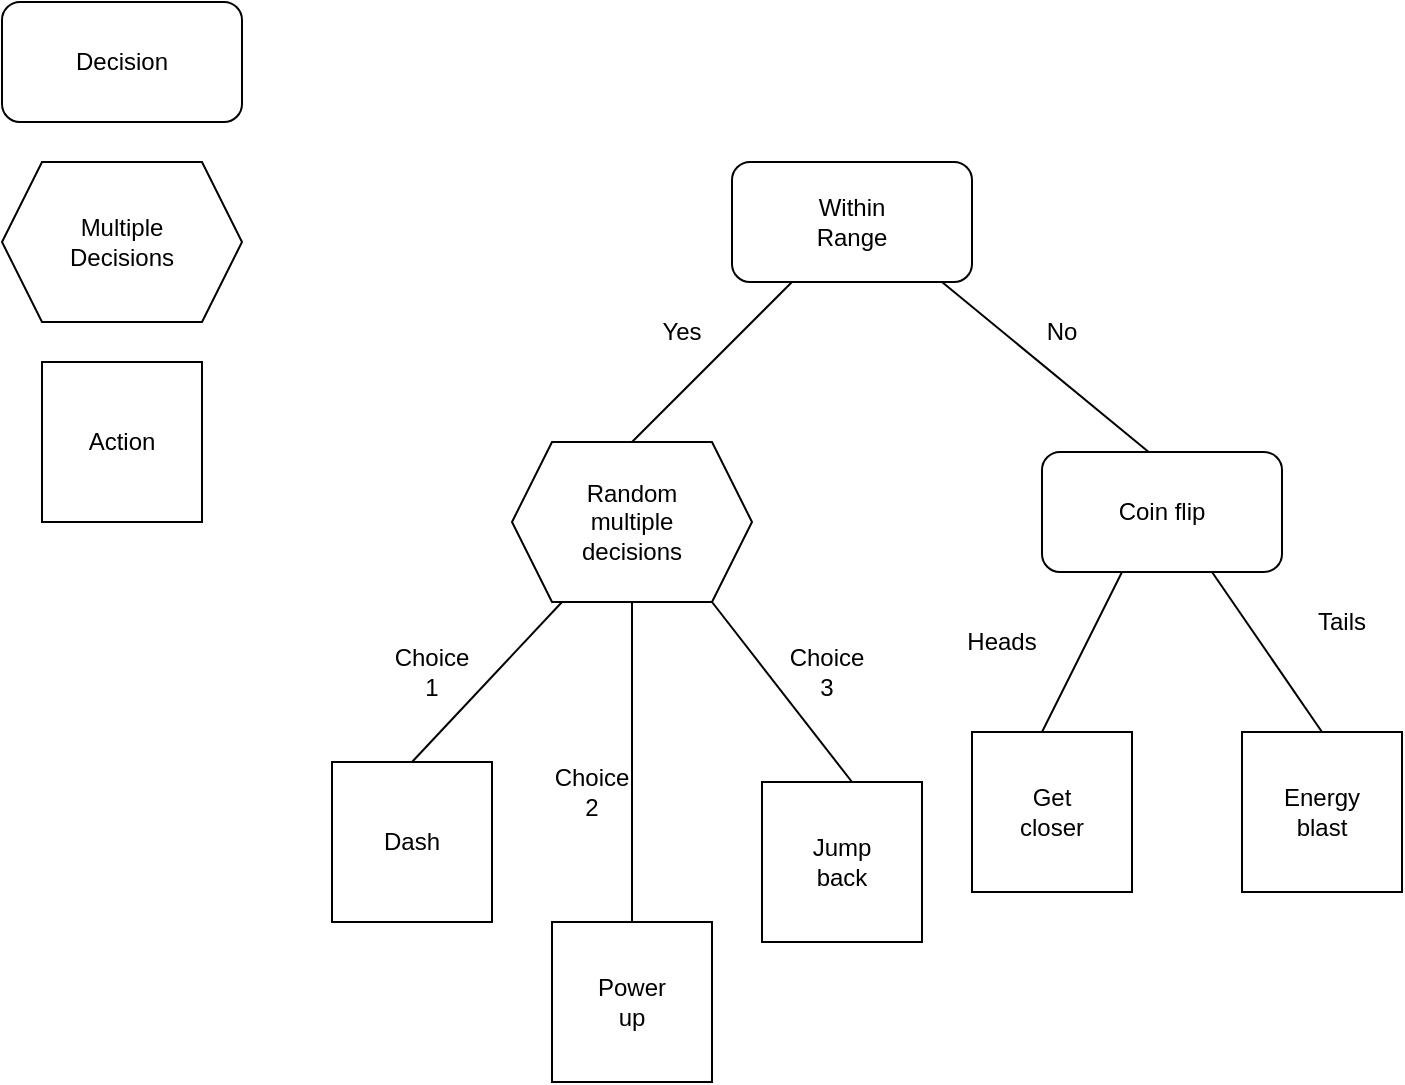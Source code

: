 <mxfile version="26.0.12">
  <diagram name="Page-1" id="GAnhlbHT-EmA44UJFXI1">
    <mxGraphModel dx="818" dy="1559" grid="1" gridSize="10" guides="1" tooltips="1" connect="1" arrows="1" fold="1" page="1" pageScale="1" pageWidth="850" pageHeight="1100" math="0" shadow="0">
      <root>
        <mxCell id="0" />
        <mxCell id="1" parent="0" />
        <mxCell id="pvH0t0SYWXMb1PGUtLdy-1" value="Within&lt;div&gt;Range&lt;/div&gt;" style="rounded=1;whiteSpace=wrap;html=1;" vertex="1" parent="1">
          <mxGeometry x="365" y="80" width="120" height="60" as="geometry" />
        </mxCell>
        <mxCell id="pvH0t0SYWXMb1PGUtLdy-2" value="" style="endArrow=none;html=1;rounded=0;exitX=0.5;exitY=0;exitDx=0;exitDy=0;" edge="1" parent="1" source="pvH0t0SYWXMb1PGUtLdy-12" target="pvH0t0SYWXMb1PGUtLdy-1">
          <mxGeometry width="50" height="50" relative="1" as="geometry">
            <mxPoint x="290" y="220" as="sourcePoint" />
            <mxPoint x="365" y="140" as="targetPoint" />
          </mxGeometry>
        </mxCell>
        <mxCell id="pvH0t0SYWXMb1PGUtLdy-5" value="Decision" style="rounded=1;whiteSpace=wrap;html=1;" vertex="1" parent="1">
          <mxGeometry width="120" height="60" as="geometry" />
        </mxCell>
        <mxCell id="pvH0t0SYWXMb1PGUtLdy-9" value="Multiple&lt;div&gt;Decisions&lt;/div&gt;" style="shape=hexagon;perimeter=hexagonPerimeter2;whiteSpace=wrap;html=1;fixedSize=1;" vertex="1" parent="1">
          <mxGeometry y="80" width="120" height="80" as="geometry" />
        </mxCell>
        <mxCell id="pvH0t0SYWXMb1PGUtLdy-10" value="Yes" style="text;html=1;align=center;verticalAlign=middle;whiteSpace=wrap;rounded=0;" vertex="1" parent="1">
          <mxGeometry x="330" y="150" width="20" height="30" as="geometry" />
        </mxCell>
        <mxCell id="pvH0t0SYWXMb1PGUtLdy-12" value="Random&lt;div&gt;multiple&lt;/div&gt;&lt;div&gt;decisions&lt;/div&gt;" style="shape=hexagon;perimeter=hexagonPerimeter2;whiteSpace=wrap;html=1;fixedSize=1;" vertex="1" parent="1">
          <mxGeometry x="255" y="220" width="120" height="80" as="geometry" />
        </mxCell>
        <mxCell id="pvH0t0SYWXMb1PGUtLdy-13" value="Action" style="whiteSpace=wrap;html=1;aspect=fixed;" vertex="1" parent="1">
          <mxGeometry x="20" y="180" width="80" height="80" as="geometry" />
        </mxCell>
        <mxCell id="pvH0t0SYWXMb1PGUtLdy-14" value="" style="endArrow=none;html=1;rounded=0;" edge="1" parent="1">
          <mxGeometry width="50" height="50" relative="1" as="geometry">
            <mxPoint x="205" y="380" as="sourcePoint" />
            <mxPoint x="280" y="300" as="targetPoint" />
          </mxGeometry>
        </mxCell>
        <mxCell id="pvH0t0SYWXMb1PGUtLdy-15" value="" style="endArrow=none;html=1;rounded=0;" edge="1" parent="1">
          <mxGeometry width="50" height="50" relative="1" as="geometry">
            <mxPoint x="315" y="460" as="sourcePoint" />
            <mxPoint x="315" y="300" as="targetPoint" />
          </mxGeometry>
        </mxCell>
        <mxCell id="pvH0t0SYWXMb1PGUtLdy-16" value="" style="endArrow=none;html=1;rounded=0;" edge="1" parent="1">
          <mxGeometry width="50" height="50" relative="1" as="geometry">
            <mxPoint x="425" y="390" as="sourcePoint" />
            <mxPoint x="355" y="300" as="targetPoint" />
          </mxGeometry>
        </mxCell>
        <mxCell id="pvH0t0SYWXMb1PGUtLdy-17" value="Choice 1" style="text;html=1;align=center;verticalAlign=middle;whiteSpace=wrap;rounded=0;" vertex="1" parent="1">
          <mxGeometry x="195" y="320" width="40" height="30" as="geometry" />
        </mxCell>
        <mxCell id="pvH0t0SYWXMb1PGUtLdy-18" value="Choice 2" style="text;html=1;align=center;verticalAlign=middle;whiteSpace=wrap;rounded=0;" vertex="1" parent="1">
          <mxGeometry x="275" y="380" width="40" height="30" as="geometry" />
        </mxCell>
        <mxCell id="pvH0t0SYWXMb1PGUtLdy-20" value="Choice 3" style="text;html=1;align=center;verticalAlign=middle;whiteSpace=wrap;rounded=0;" vertex="1" parent="1">
          <mxGeometry x="390" y="320" width="45" height="30" as="geometry" />
        </mxCell>
        <mxCell id="pvH0t0SYWXMb1PGUtLdy-21" value="Dash" style="whiteSpace=wrap;html=1;aspect=fixed;" vertex="1" parent="1">
          <mxGeometry x="165" y="380" width="80" height="80" as="geometry" />
        </mxCell>
        <mxCell id="pvH0t0SYWXMb1PGUtLdy-24" value="" style="endArrow=none;html=1;rounded=0;exitX=0.447;exitY=0.004;exitDx=0;exitDy=0;exitPerimeter=0;" edge="1" parent="1" source="pvH0t0SYWXMb1PGUtLdy-28">
          <mxGeometry width="50" height="50" relative="1" as="geometry">
            <mxPoint x="560" y="210" as="sourcePoint" />
            <mxPoint x="470" y="140" as="targetPoint" />
          </mxGeometry>
        </mxCell>
        <mxCell id="pvH0t0SYWXMb1PGUtLdy-27" value="Get&lt;div&gt;closer&lt;/div&gt;" style="whiteSpace=wrap;html=1;aspect=fixed;" vertex="1" parent="1">
          <mxGeometry x="485" y="365" width="80" height="80" as="geometry" />
        </mxCell>
        <mxCell id="pvH0t0SYWXMb1PGUtLdy-28" value="Coin flip" style="rounded=1;whiteSpace=wrap;html=1;" vertex="1" parent="1">
          <mxGeometry x="520" y="225" width="120" height="60" as="geometry" />
        </mxCell>
        <mxCell id="pvH0t0SYWXMb1PGUtLdy-29" value="" style="endArrow=none;html=1;rounded=0;" edge="1" parent="1">
          <mxGeometry width="50" height="50" relative="1" as="geometry">
            <mxPoint x="520" y="365" as="sourcePoint" />
            <mxPoint x="560" y="285" as="targetPoint" />
          </mxGeometry>
        </mxCell>
        <mxCell id="pvH0t0SYWXMb1PGUtLdy-30" value="" style="endArrow=none;html=1;rounded=0;" edge="1" parent="1">
          <mxGeometry width="50" height="50" relative="1" as="geometry">
            <mxPoint x="660" y="365" as="sourcePoint" />
            <mxPoint x="605" y="285" as="targetPoint" />
          </mxGeometry>
        </mxCell>
        <mxCell id="pvH0t0SYWXMb1PGUtLdy-31" value="Heads" style="text;html=1;align=center;verticalAlign=middle;whiteSpace=wrap;rounded=0;" vertex="1" parent="1">
          <mxGeometry x="470" y="305" width="60" height="30" as="geometry" />
        </mxCell>
        <mxCell id="pvH0t0SYWXMb1PGUtLdy-32" value="Tails" style="text;html=1;align=center;verticalAlign=middle;whiteSpace=wrap;rounded=0;" vertex="1" parent="1">
          <mxGeometry x="640" y="295" width="60" height="30" as="geometry" />
        </mxCell>
        <mxCell id="pvH0t0SYWXMb1PGUtLdy-33" value="Energy&lt;div&gt;blast&lt;/div&gt;" style="whiteSpace=wrap;html=1;aspect=fixed;" vertex="1" parent="1">
          <mxGeometry x="620" y="365" width="80" height="80" as="geometry" />
        </mxCell>
        <mxCell id="pvH0t0SYWXMb1PGUtLdy-38" value="Power&lt;div&gt;up&lt;/div&gt;" style="whiteSpace=wrap;html=1;aspect=fixed;" vertex="1" parent="1">
          <mxGeometry x="275" y="460" width="80" height="80" as="geometry" />
        </mxCell>
        <mxCell id="pvH0t0SYWXMb1PGUtLdy-44" value="Jump&lt;div&gt;back&lt;/div&gt;" style="whiteSpace=wrap;html=1;aspect=fixed;" vertex="1" parent="1">
          <mxGeometry x="380" y="390" width="80" height="80" as="geometry" />
        </mxCell>
        <mxCell id="pvH0t0SYWXMb1PGUtLdy-45" value="No" style="text;html=1;align=center;verticalAlign=middle;whiteSpace=wrap;rounded=0;" vertex="1" parent="1">
          <mxGeometry x="520" y="150" width="20" height="30" as="geometry" />
        </mxCell>
      </root>
    </mxGraphModel>
  </diagram>
</mxfile>
